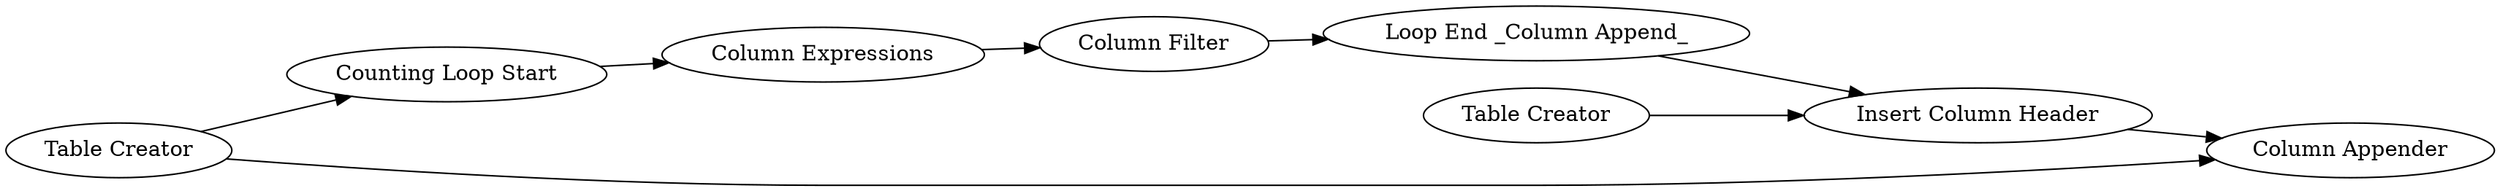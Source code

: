 digraph {
	"-1397087151134558428_172" [label="Loop End _Column Append_"]
	"-1397087151134558428_166" [label="Counting Loop Start"]
	"-1397087151134558428_175" [label="Insert Column Header"]
	"-1397087151134558428_176" [label="Table Creator"]
	"-1397087151134558428_167" [label="Column Expressions"]
	"-1397087151134558428_173" [label="Column Filter"]
	"-1397087151134558428_174" [label="Table Creator"]
	"-1397087151134558428_177" [label="Column Appender"]
	"-1397087151134558428_167" -> "-1397087151134558428_173"
	"-1397087151134558428_176" -> "-1397087151134558428_166"
	"-1397087151134558428_174" -> "-1397087151134558428_175"
	"-1397087151134558428_176" -> "-1397087151134558428_177"
	"-1397087151134558428_173" -> "-1397087151134558428_172"
	"-1397087151134558428_166" -> "-1397087151134558428_167"
	"-1397087151134558428_175" -> "-1397087151134558428_177"
	"-1397087151134558428_172" -> "-1397087151134558428_175"
	rankdir=LR
}
